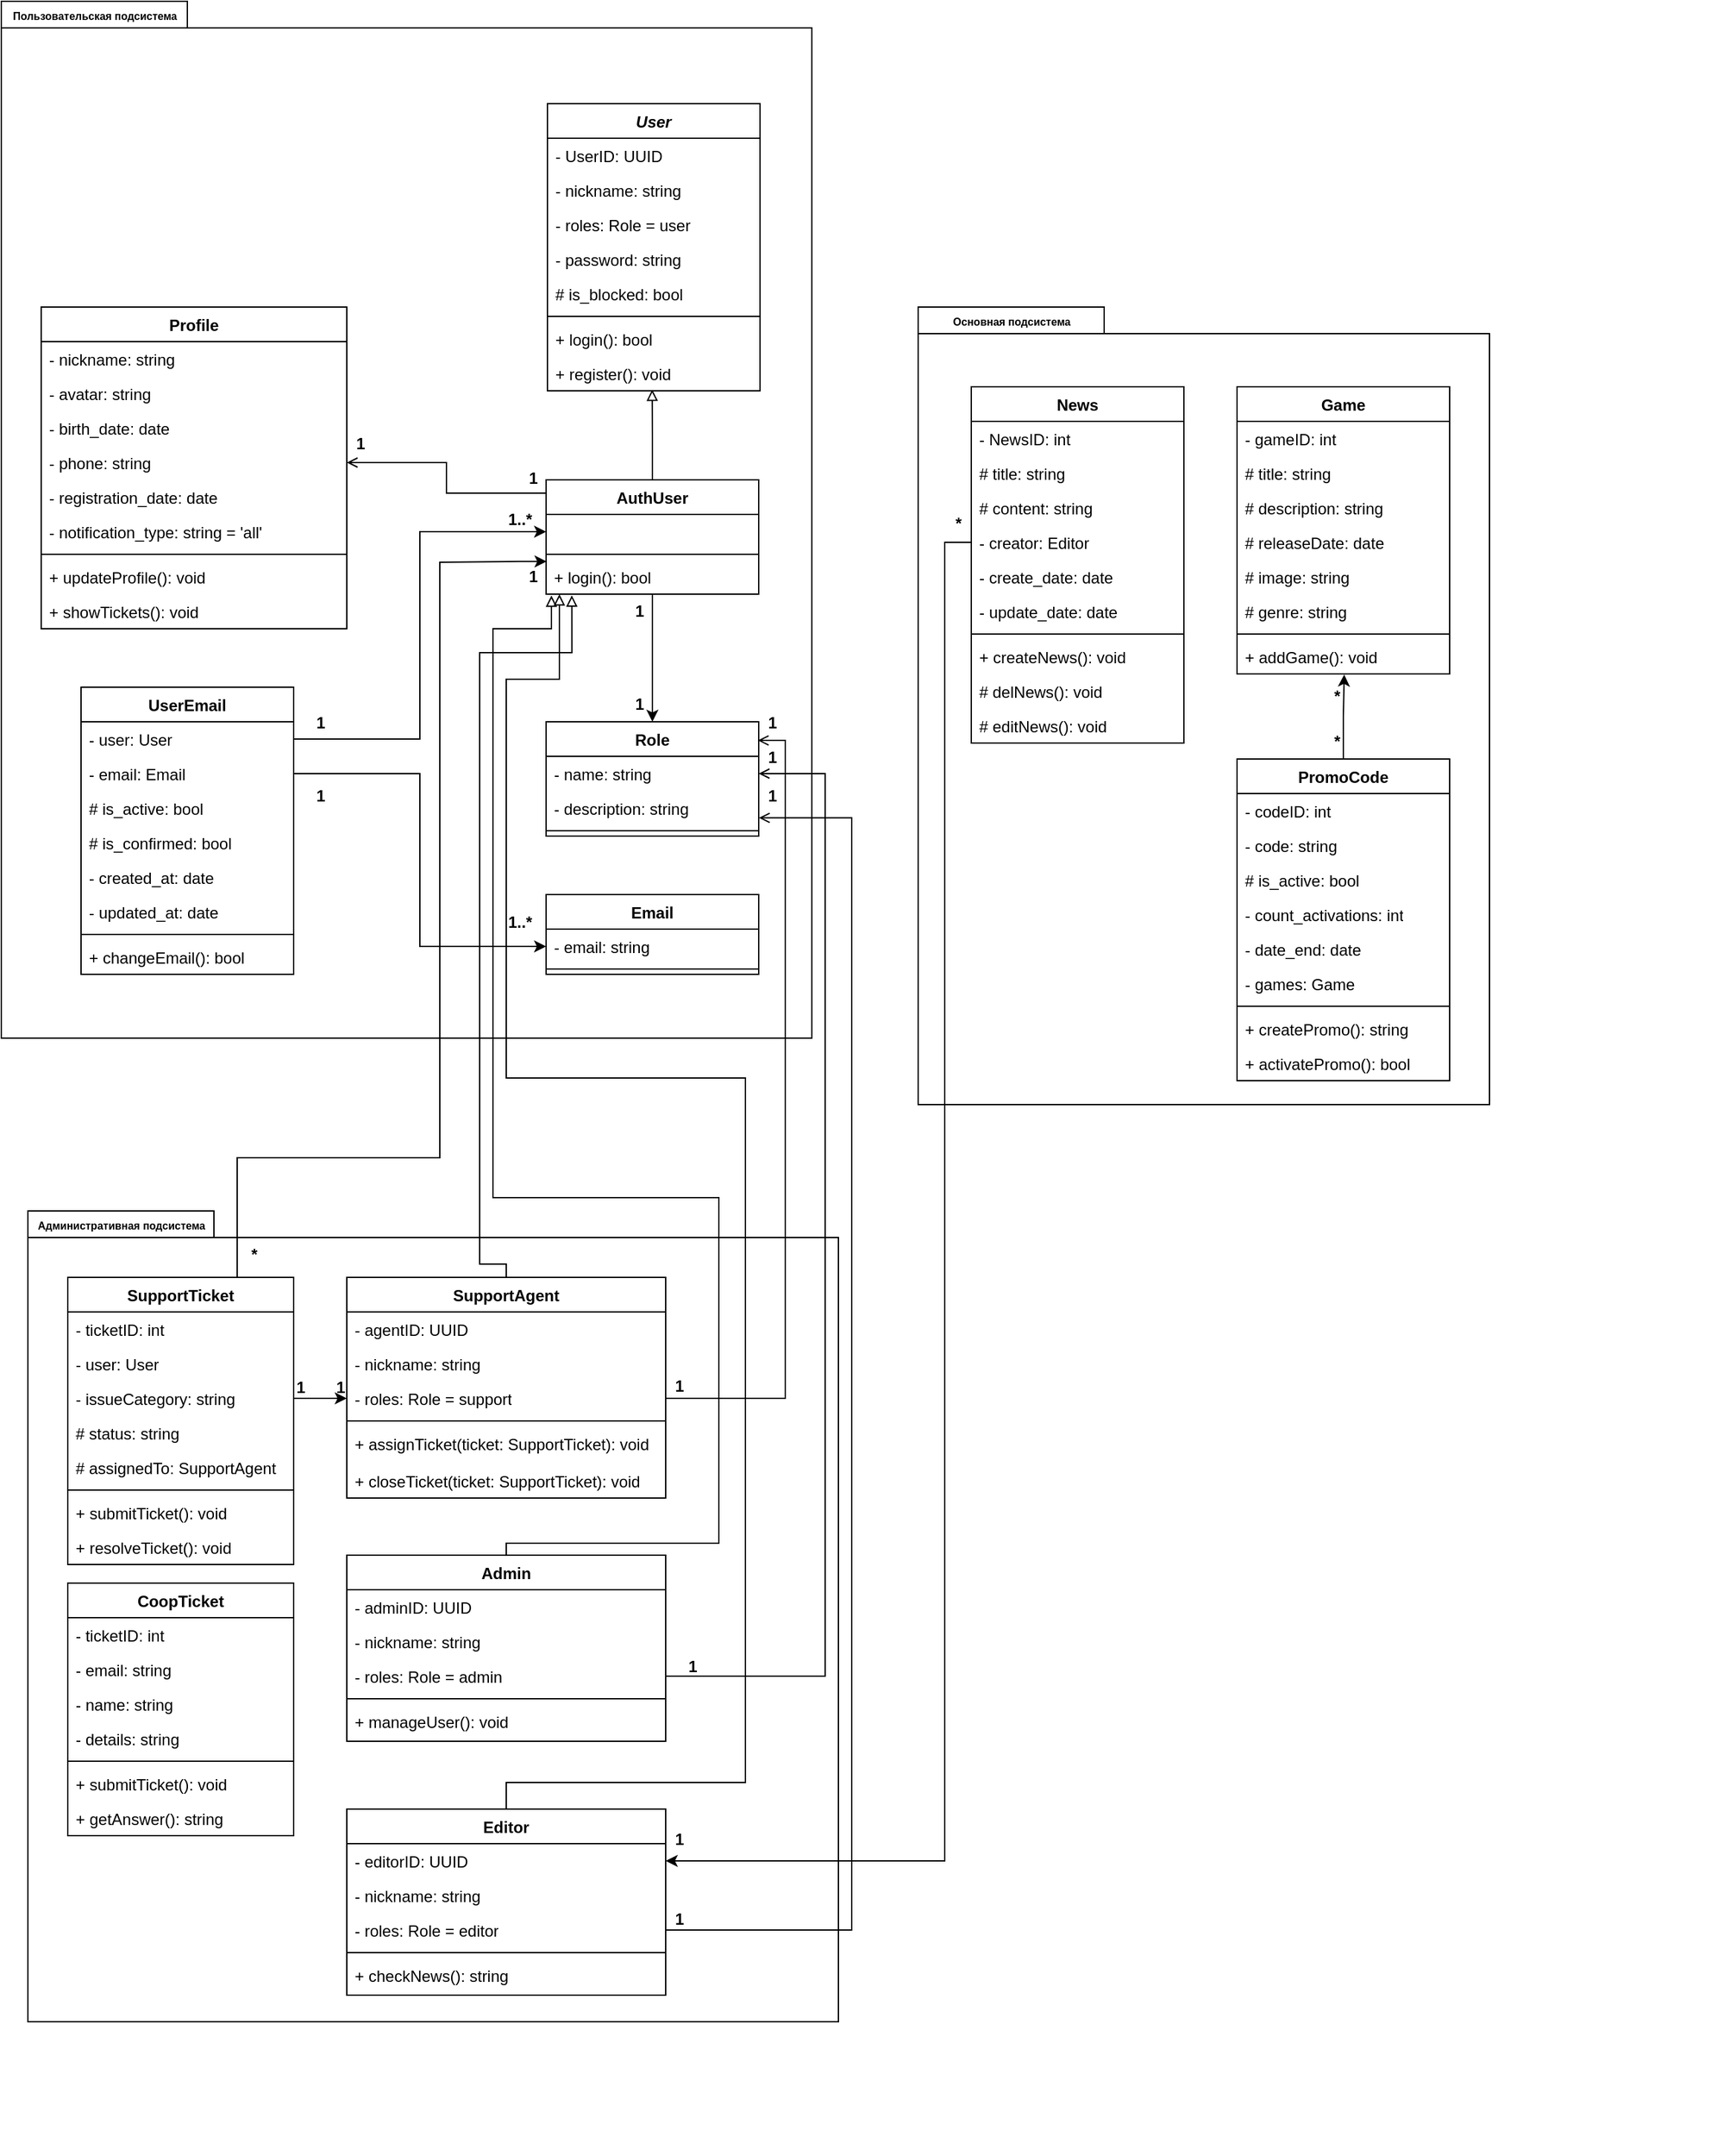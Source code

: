 <mxfile version="25.0.2">
  <diagram name="Class Diagram" id="0">
    <mxGraphModel dx="1838" dy="1069" grid="1" gridSize="10" guides="1" tooltips="1" connect="1" arrows="1" fold="1" page="1" pageScale="1" pageWidth="827" pageHeight="1169" math="0" shadow="0">
      <root>
        <mxCell id="0" />
        <mxCell id="1" parent="0" />
        <mxCell id="Oe-N-usACuf5D2IzzdkB-7" value="" style="group" parent="1" vertex="1" connectable="0">
          <mxGeometry x="80" y="180" width="650" height="616" as="geometry" />
        </mxCell>
        <mxCell id="Oe-N-usACuf5D2IzzdkB-5" value="" style="shape=folder;fontStyle=1;spacingTop=10;tabWidth=140;tabHeight=20;tabPosition=left;html=1;whiteSpace=wrap;" parent="Oe-N-usACuf5D2IzzdkB-7" vertex="1">
          <mxGeometry y="-180" width="610" height="780" as="geometry" />
        </mxCell>
        <mxCell id="Oe-N-usACuf5D2IzzdkB-41" style="edgeStyle=orthogonalEdgeStyle;rounded=0;orthogonalLoop=1;jettySize=auto;html=1;entryX=0.5;entryY=0;entryDx=0;entryDy=0;" parent="Oe-N-usACuf5D2IzzdkB-7" source="Oe-N-usACuf5D2IzzdkB-1" target="Oe-N-usACuf5D2IzzdkB-27" edge="1">
          <mxGeometry relative="1" as="geometry" />
        </mxCell>
        <mxCell id="Oe-N-usACuf5D2IzzdkB-44" style="edgeStyle=orthogonalEdgeStyle;rounded=0;orthogonalLoop=1;jettySize=auto;html=1;entryX=1;entryY=0.5;entryDx=0;entryDy=0;endArrow=open;endFill=0;startArrow=none;startFill=0;" parent="Oe-N-usACuf5D2IzzdkB-7" source="Oe-N-usACuf5D2IzzdkB-1" target="Oe-N-usACuf5D2IzzdkB-20" edge="1">
          <mxGeometry relative="1" as="geometry">
            <Array as="points">
              <mxPoint x="335" y="190" />
              <mxPoint x="335" y="167" />
            </Array>
          </mxGeometry>
        </mxCell>
        <mxCell id="Oe-N-usACuf5D2IzzdkB-1" value="AuthUser" style="swimlane;fontStyle=1;align=center;verticalAlign=top;childLayout=stackLayout;horizontal=1;startSize=26;horizontalStack=0;resizeParent=1;resizeParentMax=0;resizeLast=0;collapsible=1;marginBottom=0;whiteSpace=wrap;html=1;" parent="Oe-N-usACuf5D2IzzdkB-7" vertex="1">
          <mxGeometry x="410" y="180" width="160" height="86" as="geometry" />
        </mxCell>
        <mxCell id="Oe-N-usACuf5D2IzzdkB-24" value="&amp;nbsp;" style="text;strokeColor=none;fillColor=none;align=left;verticalAlign=top;spacingLeft=4;spacingRight=4;overflow=hidden;rotatable=0;points=[[0,0.5],[1,0.5]];portConstraint=eastwest;whiteSpace=wrap;html=1;" parent="Oe-N-usACuf5D2IzzdkB-1" vertex="1">
          <mxGeometry y="26" width="160" height="26" as="geometry" />
        </mxCell>
        <mxCell id="Oe-N-usACuf5D2IzzdkB-3" value="" style="line;strokeWidth=1;fillColor=none;align=left;verticalAlign=middle;spacingTop=-1;spacingLeft=3;spacingRight=3;rotatable=0;labelPosition=right;points=[];portConstraint=eastwest;strokeColor=inherit;" parent="Oe-N-usACuf5D2IzzdkB-1" vertex="1">
          <mxGeometry y="52" width="160" height="8" as="geometry" />
        </mxCell>
        <mxCell id="Oe-N-usACuf5D2IzzdkB-4" value="+ login(): bool" style="text;strokeColor=none;fillColor=none;align=left;verticalAlign=top;spacingLeft=4;spacingRight=4;overflow=hidden;rotatable=0;points=[[0,0.5],[1,0.5]];portConstraint=eastwest;whiteSpace=wrap;html=1;" parent="Oe-N-usACuf5D2IzzdkB-1" vertex="1">
          <mxGeometry y="60" width="160" height="26" as="geometry" />
        </mxCell>
        <mxCell id="Oe-N-usACuf5D2IzzdkB-17" value="Profile" style="swimlane;fontStyle=1;align=center;verticalAlign=top;childLayout=stackLayout;horizontal=1;startSize=26;horizontalStack=0;resizeParent=1;resizeParentMax=0;resizeLast=0;collapsible=1;marginBottom=0;whiteSpace=wrap;html=1;" parent="Oe-N-usACuf5D2IzzdkB-7" vertex="1">
          <mxGeometry x="30" y="50" width="230" height="242" as="geometry" />
        </mxCell>
        <mxCell id="Oe-N-usACuf5D2IzzdkB-38" value="- nickname: string" style="text;strokeColor=none;fillColor=none;align=left;verticalAlign=top;spacingLeft=4;spacingRight=4;overflow=hidden;rotatable=0;points=[[0,0.5],[1,0.5]];portConstraint=eastwest;whiteSpace=wrap;html=1;" parent="Oe-N-usACuf5D2IzzdkB-17" vertex="1">
          <mxGeometry y="26" width="230" height="26" as="geometry" />
        </mxCell>
        <mxCell id="Oe-N-usACuf5D2IzzdkB-18" value="- avatar: string" style="text;strokeColor=none;fillColor=none;align=left;verticalAlign=top;spacingLeft=4;spacingRight=4;overflow=hidden;rotatable=0;points=[[0,0.5],[1,0.5]];portConstraint=eastwest;whiteSpace=wrap;html=1;" parent="Oe-N-usACuf5D2IzzdkB-17" vertex="1">
          <mxGeometry y="52" width="230" height="26" as="geometry" />
        </mxCell>
        <mxCell id="Oe-N-usACuf5D2IzzdkB-19" value="- birth_date: date" style="text;strokeColor=none;fillColor=none;align=left;verticalAlign=top;spacingLeft=4;spacingRight=4;overflow=hidden;rotatable=0;points=[[0,0.5],[1,0.5]];portConstraint=eastwest;whiteSpace=wrap;html=1;" parent="Oe-N-usACuf5D2IzzdkB-17" vertex="1">
          <mxGeometry y="78" width="230" height="26" as="geometry" />
        </mxCell>
        <mxCell id="Oe-N-usACuf5D2IzzdkB-20" value="- phone: string" style="text;strokeColor=none;fillColor=none;align=left;verticalAlign=top;spacingLeft=4;spacingRight=4;overflow=hidden;rotatable=0;points=[[0,0.5],[1,0.5]];portConstraint=eastwest;whiteSpace=wrap;html=1;" parent="Oe-N-usACuf5D2IzzdkB-17" vertex="1">
          <mxGeometry y="104" width="230" height="26" as="geometry" />
        </mxCell>
        <mxCell id="Oe-N-usACuf5D2IzzdkB-25" value="- registration_date: date" style="text;strokeColor=none;fillColor=none;align=left;verticalAlign=top;spacingLeft=4;spacingRight=4;overflow=hidden;rotatable=0;points=[[0,0.5],[1,0.5]];portConstraint=eastwest;whiteSpace=wrap;html=1;" parent="Oe-N-usACuf5D2IzzdkB-17" vertex="1">
          <mxGeometry y="130" width="230" height="26" as="geometry" />
        </mxCell>
        <mxCell id="Oe-N-usACuf5D2IzzdkB-26" value="- notification_type: string = &#39;all&#39;" style="text;strokeColor=none;fillColor=none;align=left;verticalAlign=top;spacingLeft=4;spacingRight=4;overflow=hidden;rotatable=0;points=[[0,0.5],[1,0.5]];portConstraint=eastwest;whiteSpace=wrap;html=1;" parent="Oe-N-usACuf5D2IzzdkB-17" vertex="1">
          <mxGeometry y="156" width="230" height="26" as="geometry" />
        </mxCell>
        <mxCell id="Oe-N-usACuf5D2IzzdkB-21" value="" style="line;strokeWidth=1;fillColor=none;align=left;verticalAlign=middle;spacingTop=-1;spacingLeft=3;spacingRight=3;rotatable=0;labelPosition=right;points=[];portConstraint=eastwest;strokeColor=inherit;" parent="Oe-N-usACuf5D2IzzdkB-17" vertex="1">
          <mxGeometry y="182" width="230" height="8" as="geometry" />
        </mxCell>
        <mxCell id="Oe-N-usACuf5D2IzzdkB-22" value="+ updateProfile(): void" style="text;strokeColor=none;fillColor=none;align=left;verticalAlign=top;spacingLeft=4;spacingRight=4;overflow=hidden;rotatable=0;points=[[0,0.5],[1,0.5]];portConstraint=eastwest;whiteSpace=wrap;html=1;" parent="Oe-N-usACuf5D2IzzdkB-17" vertex="1">
          <mxGeometry y="190" width="230" height="26" as="geometry" />
        </mxCell>
        <mxCell id="Oe-N-usACuf5D2IzzdkB-40" value="+ showTickets(): void" style="text;strokeColor=none;fillColor=none;align=left;verticalAlign=top;spacingLeft=4;spacingRight=4;overflow=hidden;rotatable=0;points=[[0,0.5],[1,0.5]];portConstraint=eastwest;whiteSpace=wrap;html=1;" parent="Oe-N-usACuf5D2IzzdkB-17" vertex="1">
          <mxGeometry y="216" width="230" height="26" as="geometry" />
        </mxCell>
        <mxCell id="Oe-N-usACuf5D2IzzdkB-27" value="Role" style="swimlane;fontStyle=1;align=center;verticalAlign=top;childLayout=stackLayout;horizontal=1;startSize=26;horizontalStack=0;resizeParent=1;resizeParentMax=0;resizeLast=0;collapsible=1;marginBottom=0;whiteSpace=wrap;html=1;" parent="Oe-N-usACuf5D2IzzdkB-7" vertex="1">
          <mxGeometry x="410" y="362" width="160" height="86" as="geometry" />
        </mxCell>
        <mxCell id="Oe-N-usACuf5D2IzzdkB-28" value="- name: string" style="text;strokeColor=none;fillColor=none;align=left;verticalAlign=top;spacingLeft=4;spacingRight=4;overflow=hidden;rotatable=0;points=[[0,0.5],[1,0.5]];portConstraint=eastwest;whiteSpace=wrap;html=1;" parent="Oe-N-usACuf5D2IzzdkB-27" vertex="1">
          <mxGeometry y="26" width="160" height="26" as="geometry" />
        </mxCell>
        <mxCell id="Oe-N-usACuf5D2IzzdkB-29" value="- description: string" style="text;strokeColor=none;fillColor=none;align=left;verticalAlign=top;spacingLeft=4;spacingRight=4;overflow=hidden;rotatable=0;points=[[0,0.5],[1,0.5]];portConstraint=eastwest;whiteSpace=wrap;html=1;" parent="Oe-N-usACuf5D2IzzdkB-27" vertex="1">
          <mxGeometry y="52" width="160" height="26" as="geometry" />
        </mxCell>
        <mxCell id="Oe-N-usACuf5D2IzzdkB-32" value="" style="line;strokeWidth=1;fillColor=none;align=left;verticalAlign=middle;spacingTop=-1;spacingLeft=3;spacingRight=3;rotatable=0;labelPosition=right;points=[];portConstraint=eastwest;strokeColor=inherit;" parent="Oe-N-usACuf5D2IzzdkB-27" vertex="1">
          <mxGeometry y="78" width="160" height="8" as="geometry" />
        </mxCell>
        <mxCell id="Oe-N-usACuf5D2IzzdkB-42" value="1" style="text;align=center;fontStyle=1;verticalAlign=middle;spacingLeft=3;spacingRight=3;strokeColor=none;rotatable=0;points=[[0,0.5],[1,0.5]];portConstraint=eastwest;html=1;" parent="Oe-N-usACuf5D2IzzdkB-7" vertex="1">
          <mxGeometry x="440" y="266" width="80" height="26" as="geometry" />
        </mxCell>
        <mxCell id="Oe-N-usACuf5D2IzzdkB-43" value="1" style="text;align=center;fontStyle=1;verticalAlign=middle;spacingLeft=3;spacingRight=3;strokeColor=none;rotatable=0;points=[[0,0.5],[1,0.5]];portConstraint=eastwest;html=1;" parent="Oe-N-usACuf5D2IzzdkB-7" vertex="1">
          <mxGeometry x="440" y="336" width="80" height="26" as="geometry" />
        </mxCell>
        <mxCell id="Oe-N-usACuf5D2IzzdkB-45" value="1" style="text;align=center;fontStyle=1;verticalAlign=middle;spacingLeft=3;spacingRight=3;strokeColor=none;rotatable=0;points=[[0,0.5],[1,0.5]];portConstraint=eastwest;html=1;" parent="Oe-N-usACuf5D2IzzdkB-7" vertex="1">
          <mxGeometry x="230" y="140" width="80" height="26" as="geometry" />
        </mxCell>
        <mxCell id="Oe-N-usACuf5D2IzzdkB-46" value="1" style="text;align=center;fontStyle=1;verticalAlign=middle;spacingLeft=3;spacingRight=3;strokeColor=none;rotatable=0;points=[[0,0.5],[1,0.5]];portConstraint=eastwest;html=1;" parent="Oe-N-usACuf5D2IzzdkB-7" vertex="1">
          <mxGeometry x="360" y="166" width="80" height="26" as="geometry" />
        </mxCell>
        <mxCell id="Oe-N-usACuf5D2IzzdkB-69" value="Email" style="swimlane;fontStyle=1;align=center;verticalAlign=top;childLayout=stackLayout;horizontal=1;startSize=26;horizontalStack=0;resizeParent=1;resizeParentMax=0;resizeLast=0;collapsible=1;marginBottom=0;whiteSpace=wrap;html=1;" parent="Oe-N-usACuf5D2IzzdkB-7" vertex="1">
          <mxGeometry x="410" y="492" width="160" height="60" as="geometry" />
        </mxCell>
        <mxCell id="Oe-N-usACuf5D2IzzdkB-70" value="- email: string" style="text;strokeColor=none;fillColor=none;align=left;verticalAlign=top;spacingLeft=4;spacingRight=4;overflow=hidden;rotatable=0;points=[[0,0.5],[1,0.5]];portConstraint=eastwest;whiteSpace=wrap;html=1;" parent="Oe-N-usACuf5D2IzzdkB-69" vertex="1">
          <mxGeometry y="26" width="160" height="26" as="geometry" />
        </mxCell>
        <mxCell id="Oe-N-usACuf5D2IzzdkB-75" value="" style="line;strokeWidth=1;fillColor=none;align=left;verticalAlign=middle;spacingTop=-1;spacingLeft=3;spacingRight=3;rotatable=0;labelPosition=right;points=[];portConstraint=eastwest;strokeColor=inherit;" parent="Oe-N-usACuf5D2IzzdkB-69" vertex="1">
          <mxGeometry y="52" width="160" height="8" as="geometry" />
        </mxCell>
        <mxCell id="Oe-N-usACuf5D2IzzdkB-79" value="UserEmail" style="swimlane;fontStyle=1;align=center;verticalAlign=top;childLayout=stackLayout;horizontal=1;startSize=26;horizontalStack=0;resizeParent=1;resizeParentMax=0;resizeLast=0;collapsible=1;marginBottom=0;whiteSpace=wrap;html=1;" parent="Oe-N-usACuf5D2IzzdkB-7" vertex="1">
          <mxGeometry x="60" y="336" width="160" height="216" as="geometry" />
        </mxCell>
        <mxCell id="Oe-N-usACuf5D2IzzdkB-80" value="- user: User" style="text;strokeColor=none;fillColor=none;align=left;verticalAlign=top;spacingLeft=4;spacingRight=4;overflow=hidden;rotatable=0;points=[[0,0.5],[1,0.5]];portConstraint=eastwest;whiteSpace=wrap;html=1;" parent="Oe-N-usACuf5D2IzzdkB-79" vertex="1">
          <mxGeometry y="26" width="160" height="26" as="geometry" />
        </mxCell>
        <mxCell id="Oe-N-usACuf5D2IzzdkB-81" value="- email: Email" style="text;strokeColor=none;fillColor=none;align=left;verticalAlign=top;spacingLeft=4;spacingRight=4;overflow=hidden;rotatable=0;points=[[0,0.5],[1,0.5]];portConstraint=eastwest;whiteSpace=wrap;html=1;" parent="Oe-N-usACuf5D2IzzdkB-79" vertex="1">
          <mxGeometry y="52" width="160" height="26" as="geometry" />
        </mxCell>
        <mxCell id="Oe-N-usACuf5D2IzzdkB-82" value="# is_active: bool" style="text;strokeColor=none;fillColor=none;align=left;verticalAlign=top;spacingLeft=4;spacingRight=4;overflow=hidden;rotatable=0;points=[[0,0.5],[1,0.5]];portConstraint=eastwest;whiteSpace=wrap;html=1;" parent="Oe-N-usACuf5D2IzzdkB-79" vertex="1">
          <mxGeometry y="78" width="160" height="26" as="geometry" />
        </mxCell>
        <mxCell id="Oe-N-usACuf5D2IzzdkB-83" value="# is_confirmed: bool" style="text;strokeColor=none;fillColor=none;align=left;verticalAlign=top;spacingLeft=4;spacingRight=4;overflow=hidden;rotatable=0;points=[[0,0.5],[1,0.5]];portConstraint=eastwest;whiteSpace=wrap;html=1;" parent="Oe-N-usACuf5D2IzzdkB-79" vertex="1">
          <mxGeometry y="104" width="160" height="26" as="geometry" />
        </mxCell>
        <mxCell id="Oe-N-usACuf5D2IzzdkB-84" value="- created_at: date" style="text;strokeColor=none;fillColor=none;align=left;verticalAlign=top;spacingLeft=4;spacingRight=4;overflow=hidden;rotatable=0;points=[[0,0.5],[1,0.5]];portConstraint=eastwest;whiteSpace=wrap;html=1;" parent="Oe-N-usACuf5D2IzzdkB-79" vertex="1">
          <mxGeometry y="130" width="160" height="26" as="geometry" />
        </mxCell>
        <mxCell id="Oe-N-usACuf5D2IzzdkB-89" value="- updated_at: date" style="text;strokeColor=none;fillColor=none;align=left;verticalAlign=top;spacingLeft=4;spacingRight=4;overflow=hidden;rotatable=0;points=[[0,0.5],[1,0.5]];portConstraint=eastwest;whiteSpace=wrap;html=1;" parent="Oe-N-usACuf5D2IzzdkB-79" vertex="1">
          <mxGeometry y="156" width="160" height="26" as="geometry" />
        </mxCell>
        <mxCell id="Oe-N-usACuf5D2IzzdkB-85" value="" style="line;strokeWidth=1;fillColor=none;align=left;verticalAlign=middle;spacingTop=-1;spacingLeft=3;spacingRight=3;rotatable=0;labelPosition=right;points=[];portConstraint=eastwest;strokeColor=inherit;" parent="Oe-N-usACuf5D2IzzdkB-79" vertex="1">
          <mxGeometry y="182" width="160" height="8" as="geometry" />
        </mxCell>
        <mxCell id="Oe-N-usACuf5D2IzzdkB-86" value="+ changeEmail(): bool" style="text;strokeColor=none;fillColor=none;align=left;verticalAlign=top;spacingLeft=4;spacingRight=4;overflow=hidden;rotatable=0;points=[[0,0.5],[1,0.5]];portConstraint=eastwest;whiteSpace=wrap;html=1;" parent="Oe-N-usACuf5D2IzzdkB-79" vertex="1">
          <mxGeometry y="190" width="160" height="26" as="geometry" />
        </mxCell>
        <mxCell id="Oe-N-usACuf5D2IzzdkB-94" style="edgeStyle=orthogonalEdgeStyle;rounded=0;orthogonalLoop=1;jettySize=auto;html=1;exitX=1;exitY=0.5;exitDx=0;exitDy=0;entryX=0;entryY=0.5;entryDx=0;entryDy=0;" parent="Oe-N-usACuf5D2IzzdkB-7" source="Oe-N-usACuf5D2IzzdkB-80" target="Oe-N-usACuf5D2IzzdkB-24" edge="1">
          <mxGeometry relative="1" as="geometry" />
        </mxCell>
        <mxCell id="Oe-N-usACuf5D2IzzdkB-95" style="edgeStyle=orthogonalEdgeStyle;rounded=0;orthogonalLoop=1;jettySize=auto;html=1;exitX=1;exitY=0.5;exitDx=0;exitDy=0;entryX=0;entryY=0.5;entryDx=0;entryDy=0;" parent="Oe-N-usACuf5D2IzzdkB-7" source="Oe-N-usACuf5D2IzzdkB-81" target="Oe-N-usACuf5D2IzzdkB-70" edge="1">
          <mxGeometry relative="1" as="geometry" />
        </mxCell>
        <mxCell id="Oe-N-usACuf5D2IzzdkB-96" value="1" style="text;align=center;fontStyle=1;verticalAlign=middle;spacingLeft=3;spacingRight=3;strokeColor=none;rotatable=0;points=[[0,0.5],[1,0.5]];portConstraint=eastwest;html=1;" parent="Oe-N-usACuf5D2IzzdkB-7" vertex="1">
          <mxGeometry x="200" y="350" width="80" height="26" as="geometry" />
        </mxCell>
        <mxCell id="Oe-N-usACuf5D2IzzdkB-97" value="1..*" style="text;align=center;fontStyle=1;verticalAlign=middle;spacingLeft=3;spacingRight=3;strokeColor=none;rotatable=0;points=[[0,0.5],[1,0.5]];portConstraint=eastwest;html=1;" parent="Oe-N-usACuf5D2IzzdkB-7" vertex="1">
          <mxGeometry x="350" y="197" width="80" height="26" as="geometry" />
        </mxCell>
        <mxCell id="Oe-N-usACuf5D2IzzdkB-98" value="1" style="text;align=center;fontStyle=1;verticalAlign=middle;spacingLeft=3;spacingRight=3;strokeColor=none;rotatable=0;points=[[0,0.5],[1,0.5]];portConstraint=eastwest;html=1;" parent="Oe-N-usACuf5D2IzzdkB-7" vertex="1">
          <mxGeometry x="200" y="405" width="80" height="26" as="geometry" />
        </mxCell>
        <mxCell id="Oe-N-usACuf5D2IzzdkB-99" value="1..*" style="text;align=center;fontStyle=1;verticalAlign=middle;spacingLeft=3;spacingRight=3;strokeColor=none;rotatable=0;points=[[0,0.5],[1,0.5]];portConstraint=eastwest;html=1;" parent="Oe-N-usACuf5D2IzzdkB-7" vertex="1">
          <mxGeometry x="350" y="500" width="80" height="26" as="geometry" />
        </mxCell>
        <mxCell id="Oe-N-usACuf5D2IzzdkB-104" value="1" style="text;align=center;fontStyle=1;verticalAlign=middle;spacingLeft=3;spacingRight=3;strokeColor=none;rotatable=0;points=[[0,0.5],[1,0.5]];portConstraint=eastwest;html=1;" parent="Oe-N-usACuf5D2IzzdkB-7" vertex="1">
          <mxGeometry x="540" y="350" width="80" height="26" as="geometry" />
        </mxCell>
        <mxCell id="Oe-N-usACuf5D2IzzdkB-110" value="1" style="text;align=center;fontStyle=1;verticalAlign=middle;spacingLeft=3;spacingRight=3;strokeColor=none;rotatable=0;points=[[0,0.5],[1,0.5]];portConstraint=eastwest;html=1;" parent="Oe-N-usACuf5D2IzzdkB-7" vertex="1">
          <mxGeometry x="360" y="240" width="80" height="26" as="geometry" />
        </mxCell>
        <mxCell id="Oe-N-usACuf5D2IzzdkB-124" value="1" style="text;align=center;fontStyle=1;verticalAlign=middle;spacingLeft=3;spacingRight=3;strokeColor=none;rotatable=0;points=[[0,0.5],[1,0.5]];portConstraint=eastwest;html=1;" parent="Oe-N-usACuf5D2IzzdkB-7" vertex="1">
          <mxGeometry x="540" y="405" width="80" height="26" as="geometry" />
        </mxCell>
        <mxCell id="Oe-N-usACuf5D2IzzdkB-159" value="1" style="text;align=center;fontStyle=1;verticalAlign=middle;spacingLeft=3;spacingRight=3;strokeColor=none;rotatable=0;points=[[0,0.5],[1,0.5]];portConstraint=eastwest;html=1;" parent="Oe-N-usACuf5D2IzzdkB-7" vertex="1">
          <mxGeometry x="540" y="376" width="80" height="26" as="geometry" />
        </mxCell>
        <mxCell id="Oe-N-usACuf5D2IzzdkB-49" value="" style="group" parent="1" vertex="1" connectable="0">
          <mxGeometry x="100" y="910" width="610" height="710" as="geometry" />
        </mxCell>
        <mxCell id="Oe-N-usACuf5D2IzzdkB-47" value="" style="shape=folder;fontStyle=1;spacingTop=10;tabWidth=140;tabHeight=20;tabPosition=left;html=1;whiteSpace=wrap;" parent="Oe-N-usACuf5D2IzzdkB-49" vertex="1">
          <mxGeometry width="610" height="610" as="geometry" />
        </mxCell>
        <mxCell id="Oe-N-usACuf5D2IzzdkB-48" value="&lt;font style=&quot;font-size: 8px;&quot;&gt;Административная подсистема&lt;/font&gt;" style="text;align=center;fontStyle=1;verticalAlign=middle;spacingLeft=3;spacingRight=3;strokeColor=none;rotatable=0;points=[[0,0.5],[1,0.5]];portConstraint=eastwest;html=1;" parent="Oe-N-usACuf5D2IzzdkB-49" vertex="1">
          <mxGeometry width="140" height="20" as="geometry" />
        </mxCell>
        <mxCell id="Oe-N-usACuf5D2IzzdkB-50" value="SupportTicket" style="swimlane;fontStyle=1;align=center;verticalAlign=top;childLayout=stackLayout;horizontal=1;startSize=26;horizontalStack=0;resizeParent=1;resizeParentMax=0;resizeLast=0;collapsible=1;marginBottom=0;whiteSpace=wrap;html=1;" parent="Oe-N-usACuf5D2IzzdkB-49" vertex="1">
          <mxGeometry x="30" y="50" width="170" height="216" as="geometry" />
        </mxCell>
        <mxCell id="Oe-N-usACuf5D2IzzdkB-51" value="- ticketID: int" style="text;strokeColor=none;fillColor=none;align=left;verticalAlign=top;spacingLeft=4;spacingRight=4;overflow=hidden;rotatable=0;points=[[0,0.5],[1,0.5]];portConstraint=eastwest;whiteSpace=wrap;html=1;" parent="Oe-N-usACuf5D2IzzdkB-50" vertex="1">
          <mxGeometry y="26" width="170" height="26" as="geometry" />
        </mxCell>
        <mxCell id="Oe-N-usACuf5D2IzzdkB-52" value="- user: User" style="text;strokeColor=none;fillColor=none;align=left;verticalAlign=top;spacingLeft=4;spacingRight=4;overflow=hidden;rotatable=0;points=[[0,0.5],[1,0.5]];portConstraint=eastwest;whiteSpace=wrap;html=1;" parent="Oe-N-usACuf5D2IzzdkB-50" vertex="1">
          <mxGeometry y="52" width="170" height="26" as="geometry" />
        </mxCell>
        <mxCell id="Oe-N-usACuf5D2IzzdkB-53" value="- issueCategory: string" style="text;strokeColor=none;fillColor=none;align=left;verticalAlign=top;spacingLeft=4;spacingRight=4;overflow=hidden;rotatable=0;points=[[0,0.5],[1,0.5]];portConstraint=eastwest;whiteSpace=wrap;html=1;" parent="Oe-N-usACuf5D2IzzdkB-50" vertex="1">
          <mxGeometry y="78" width="170" height="26" as="geometry" />
        </mxCell>
        <mxCell id="Oe-N-usACuf5D2IzzdkB-54" value="# status: string" style="text;strokeColor=none;fillColor=none;align=left;verticalAlign=top;spacingLeft=4;spacingRight=4;overflow=hidden;rotatable=0;points=[[0,0.5],[1,0.5]];portConstraint=eastwest;whiteSpace=wrap;html=1;" parent="Oe-N-usACuf5D2IzzdkB-50" vertex="1">
          <mxGeometry y="104" width="170" height="26" as="geometry" />
        </mxCell>
        <mxCell id="Oe-N-usACuf5D2IzzdkB-55" value="# assignedTo: SupportAgent" style="text;strokeColor=none;fillColor=none;align=left;verticalAlign=top;spacingLeft=4;spacingRight=4;overflow=hidden;rotatable=0;points=[[0,0.5],[1,0.5]];portConstraint=eastwest;whiteSpace=wrap;html=1;" parent="Oe-N-usACuf5D2IzzdkB-50" vertex="1">
          <mxGeometry y="130" width="170" height="26" as="geometry" />
        </mxCell>
        <mxCell id="Oe-N-usACuf5D2IzzdkB-56" value="" style="line;strokeWidth=1;fillColor=none;align=left;verticalAlign=middle;spacingTop=-1;spacingLeft=3;spacingRight=3;rotatable=0;labelPosition=right;points=[];portConstraint=eastwest;strokeColor=inherit;" parent="Oe-N-usACuf5D2IzzdkB-50" vertex="1">
          <mxGeometry y="156" width="170" height="8" as="geometry" />
        </mxCell>
        <mxCell id="Oe-N-usACuf5D2IzzdkB-57" value="+&amp;nbsp;submitTicket(): void" style="text;strokeColor=none;fillColor=none;align=left;verticalAlign=top;spacingLeft=4;spacingRight=4;overflow=hidden;rotatable=0;points=[[0,0.5],[1,0.5]];portConstraint=eastwest;whiteSpace=wrap;html=1;" parent="Oe-N-usACuf5D2IzzdkB-50" vertex="1">
          <mxGeometry y="164" width="170" height="26" as="geometry" />
        </mxCell>
        <mxCell id="Oe-N-usACuf5D2IzzdkB-58" value="+ resolveTicket(): void" style="text;strokeColor=none;fillColor=none;align=left;verticalAlign=top;spacingLeft=4;spacingRight=4;overflow=hidden;rotatable=0;points=[[0,0.5],[1,0.5]];portConstraint=eastwest;whiteSpace=wrap;html=1;" parent="Oe-N-usACuf5D2IzzdkB-50" vertex="1">
          <mxGeometry y="190" width="170" height="26" as="geometry" />
        </mxCell>
        <mxCell id="Oe-N-usACuf5D2IzzdkB-60" value="SupportAgent" style="swimlane;fontStyle=1;align=center;verticalAlign=top;childLayout=stackLayout;horizontal=1;startSize=26;horizontalStack=0;resizeParent=1;resizeParentMax=0;resizeLast=0;collapsible=1;marginBottom=0;whiteSpace=wrap;html=1;" parent="Oe-N-usACuf5D2IzzdkB-49" vertex="1">
          <mxGeometry x="240" y="50" width="240" height="166" as="geometry" />
        </mxCell>
        <mxCell id="Oe-N-usACuf5D2IzzdkB-61" value="- agentID: UUID" style="text;strokeColor=none;fillColor=none;align=left;verticalAlign=top;spacingLeft=4;spacingRight=4;overflow=hidden;rotatable=0;points=[[0,0.5],[1,0.5]];portConstraint=eastwest;whiteSpace=wrap;html=1;" parent="Oe-N-usACuf5D2IzzdkB-60" vertex="1">
          <mxGeometry y="26" width="240" height="26" as="geometry" />
        </mxCell>
        <mxCell id="Oe-N-usACuf5D2IzzdkB-62" value="- nickname: string" style="text;strokeColor=none;fillColor=none;align=left;verticalAlign=top;spacingLeft=4;spacingRight=4;overflow=hidden;rotatable=0;points=[[0,0.5],[1,0.5]];portConstraint=eastwest;whiteSpace=wrap;html=1;" parent="Oe-N-usACuf5D2IzzdkB-60" vertex="1">
          <mxGeometry y="52" width="240" height="26" as="geometry" />
        </mxCell>
        <mxCell id="Oe-N-usACuf5D2IzzdkB-63" value="- roles: Role = support" style="text;strokeColor=none;fillColor=none;align=left;verticalAlign=top;spacingLeft=4;spacingRight=4;overflow=hidden;rotatable=0;points=[[0,0.5],[1,0.5]];portConstraint=eastwest;whiteSpace=wrap;html=1;" parent="Oe-N-usACuf5D2IzzdkB-60" vertex="1">
          <mxGeometry y="78" width="240" height="26" as="geometry" />
        </mxCell>
        <mxCell id="Oe-N-usACuf5D2IzzdkB-66" value="" style="line;strokeWidth=1;fillColor=none;align=left;verticalAlign=middle;spacingTop=-1;spacingLeft=3;spacingRight=3;rotatable=0;labelPosition=right;points=[];portConstraint=eastwest;strokeColor=inherit;" parent="Oe-N-usACuf5D2IzzdkB-60" vertex="1">
          <mxGeometry y="104" width="240" height="8" as="geometry" />
        </mxCell>
        <mxCell id="Oe-N-usACuf5D2IzzdkB-67" value="+ assignTicket(ticket: SupportTicket): void" style="text;strokeColor=none;fillColor=none;align=left;verticalAlign=top;spacingLeft=4;spacingRight=4;overflow=hidden;rotatable=0;points=[[0,0.5],[1,0.5]];portConstraint=eastwest;whiteSpace=wrap;html=1;" parent="Oe-N-usACuf5D2IzzdkB-60" vertex="1">
          <mxGeometry y="112" width="240" height="28" as="geometry" />
        </mxCell>
        <mxCell id="Oe-N-usACuf5D2IzzdkB-68" value="+ closeTicket(ticket: SupportTicket): void" style="text;strokeColor=none;fillColor=none;align=left;verticalAlign=top;spacingLeft=4;spacingRight=4;overflow=hidden;rotatable=0;points=[[0,0.5],[1,0.5]];portConstraint=eastwest;whiteSpace=wrap;html=1;" parent="Oe-N-usACuf5D2IzzdkB-60" vertex="1">
          <mxGeometry y="140" width="240" height="26" as="geometry" />
        </mxCell>
        <mxCell id="Oe-N-usACuf5D2IzzdkB-105" value="1" style="text;align=center;fontStyle=1;verticalAlign=middle;spacingLeft=3;spacingRight=3;strokeColor=none;rotatable=0;points=[[0,0.5],[1,0.5]];portConstraint=eastwest;html=1;" parent="Oe-N-usACuf5D2IzzdkB-49" vertex="1">
          <mxGeometry x="450" y="119" width="80" height="26" as="geometry" />
        </mxCell>
        <mxCell id="Oe-N-usACuf5D2IzzdkB-111" value="*" style="text;align=center;fontStyle=1;verticalAlign=middle;spacingLeft=3;spacingRight=3;strokeColor=none;rotatable=0;points=[[0,0.5],[1,0.5]];portConstraint=eastwest;html=1;" parent="Oe-N-usACuf5D2IzzdkB-49" vertex="1">
          <mxGeometry x="130" y="20" width="80" height="26" as="geometry" />
        </mxCell>
        <mxCell id="Oe-N-usACuf5D2IzzdkB-112" style="edgeStyle=orthogonalEdgeStyle;rounded=0;orthogonalLoop=1;jettySize=auto;html=1;exitX=1;exitY=0.5;exitDx=0;exitDy=0;entryX=0;entryY=0.5;entryDx=0;entryDy=0;" parent="Oe-N-usACuf5D2IzzdkB-49" source="Oe-N-usACuf5D2IzzdkB-53" target="Oe-N-usACuf5D2IzzdkB-63" edge="1">
          <mxGeometry relative="1" as="geometry" />
        </mxCell>
        <mxCell id="Oe-N-usACuf5D2IzzdkB-113" value="1" style="text;align=center;fontStyle=1;verticalAlign=middle;spacingLeft=3;spacingRight=3;strokeColor=none;rotatable=0;points=[[0,0.5],[1,0.5]];portConstraint=eastwest;html=1;" parent="Oe-N-usACuf5D2IzzdkB-49" vertex="1">
          <mxGeometry x="200" y="120" width="10" height="26" as="geometry" />
        </mxCell>
        <mxCell id="Oe-N-usACuf5D2IzzdkB-114" value="1" style="text;align=center;fontStyle=1;verticalAlign=middle;spacingLeft=3;spacingRight=3;strokeColor=none;rotatable=0;points=[[0,0.5],[1,0.5]];portConstraint=eastwest;html=1;" parent="Oe-N-usACuf5D2IzzdkB-49" vertex="1">
          <mxGeometry x="230" y="120" width="10" height="26" as="geometry" />
        </mxCell>
        <mxCell id="Oe-N-usACuf5D2IzzdkB-115" value="Admin" style="swimlane;fontStyle=1;align=center;verticalAlign=top;childLayout=stackLayout;horizontal=1;startSize=26;horizontalStack=0;resizeParent=1;resizeParentMax=0;resizeLast=0;collapsible=1;marginBottom=0;whiteSpace=wrap;html=1;" parent="Oe-N-usACuf5D2IzzdkB-49" vertex="1">
          <mxGeometry x="240" y="259" width="240" height="140" as="geometry" />
        </mxCell>
        <mxCell id="Oe-N-usACuf5D2IzzdkB-116" value="- adminID: UUID" style="text;strokeColor=none;fillColor=none;align=left;verticalAlign=top;spacingLeft=4;spacingRight=4;overflow=hidden;rotatable=0;points=[[0,0.5],[1,0.5]];portConstraint=eastwest;whiteSpace=wrap;html=1;" parent="Oe-N-usACuf5D2IzzdkB-115" vertex="1">
          <mxGeometry y="26" width="240" height="26" as="geometry" />
        </mxCell>
        <mxCell id="Oe-N-usACuf5D2IzzdkB-117" value="- nickname: string" style="text;strokeColor=none;fillColor=none;align=left;verticalAlign=top;spacingLeft=4;spacingRight=4;overflow=hidden;rotatable=0;points=[[0,0.5],[1,0.5]];portConstraint=eastwest;whiteSpace=wrap;html=1;" parent="Oe-N-usACuf5D2IzzdkB-115" vertex="1">
          <mxGeometry y="52" width="240" height="26" as="geometry" />
        </mxCell>
        <mxCell id="Oe-N-usACuf5D2IzzdkB-118" value="- roles: Role = admin" style="text;strokeColor=none;fillColor=none;align=left;verticalAlign=top;spacingLeft=4;spacingRight=4;overflow=hidden;rotatable=0;points=[[0,0.5],[1,0.5]];portConstraint=eastwest;whiteSpace=wrap;html=1;" parent="Oe-N-usACuf5D2IzzdkB-115" vertex="1">
          <mxGeometry y="78" width="240" height="26" as="geometry" />
        </mxCell>
        <mxCell id="Oe-N-usACuf5D2IzzdkB-119" value="" style="line;strokeWidth=1;fillColor=none;align=left;verticalAlign=middle;spacingTop=-1;spacingLeft=3;spacingRight=3;rotatable=0;labelPosition=right;points=[];portConstraint=eastwest;strokeColor=inherit;" parent="Oe-N-usACuf5D2IzzdkB-115" vertex="1">
          <mxGeometry y="104" width="240" height="8" as="geometry" />
        </mxCell>
        <mxCell id="Oe-N-usACuf5D2IzzdkB-120" value="+ manageUser(): void" style="text;strokeColor=none;fillColor=none;align=left;verticalAlign=top;spacingLeft=4;spacingRight=4;overflow=hidden;rotatable=0;points=[[0,0.5],[1,0.5]];portConstraint=eastwest;whiteSpace=wrap;html=1;" parent="Oe-N-usACuf5D2IzzdkB-115" vertex="1">
          <mxGeometry y="112" width="240" height="28" as="geometry" />
        </mxCell>
        <mxCell id="Oe-N-usACuf5D2IzzdkB-125" value="1" style="text;align=center;fontStyle=1;verticalAlign=middle;spacingLeft=3;spacingRight=3;strokeColor=none;rotatable=0;points=[[0,0.5],[1,0.5]];portConstraint=eastwest;html=1;" parent="Oe-N-usACuf5D2IzzdkB-49" vertex="1">
          <mxGeometry x="460" y="330" width="80" height="26" as="geometry" />
        </mxCell>
        <mxCell id="Oe-N-usACuf5D2IzzdkB-128" value="CoopTicket" style="swimlane;fontStyle=1;align=center;verticalAlign=top;childLayout=stackLayout;horizontal=1;startSize=26;horizontalStack=0;resizeParent=1;resizeParentMax=0;resizeLast=0;collapsible=1;marginBottom=0;whiteSpace=wrap;html=1;" parent="Oe-N-usACuf5D2IzzdkB-49" vertex="1">
          <mxGeometry x="30" y="280" width="170" height="190" as="geometry" />
        </mxCell>
        <mxCell id="Oe-N-usACuf5D2IzzdkB-129" value="- ticketID: int" style="text;strokeColor=none;fillColor=none;align=left;verticalAlign=top;spacingLeft=4;spacingRight=4;overflow=hidden;rotatable=0;points=[[0,0.5],[1,0.5]];portConstraint=eastwest;whiteSpace=wrap;html=1;" parent="Oe-N-usACuf5D2IzzdkB-128" vertex="1">
          <mxGeometry y="26" width="170" height="26" as="geometry" />
        </mxCell>
        <mxCell id="Oe-N-usACuf5D2IzzdkB-130" value="- email: string" style="text;strokeColor=none;fillColor=none;align=left;verticalAlign=top;spacingLeft=4;spacingRight=4;overflow=hidden;rotatable=0;points=[[0,0.5],[1,0.5]];portConstraint=eastwest;whiteSpace=wrap;html=1;" parent="Oe-N-usACuf5D2IzzdkB-128" vertex="1">
          <mxGeometry y="52" width="170" height="26" as="geometry" />
        </mxCell>
        <mxCell id="Oe-N-usACuf5D2IzzdkB-131" value="- name: string" style="text;strokeColor=none;fillColor=none;align=left;verticalAlign=top;spacingLeft=4;spacingRight=4;overflow=hidden;rotatable=0;points=[[0,0.5],[1,0.5]];portConstraint=eastwest;whiteSpace=wrap;html=1;" parent="Oe-N-usACuf5D2IzzdkB-128" vertex="1">
          <mxGeometry y="78" width="170" height="26" as="geometry" />
        </mxCell>
        <mxCell id="Oe-N-usACuf5D2IzzdkB-132" value="- details: string" style="text;strokeColor=none;fillColor=none;align=left;verticalAlign=top;spacingLeft=4;spacingRight=4;overflow=hidden;rotatable=0;points=[[0,0.5],[1,0.5]];portConstraint=eastwest;whiteSpace=wrap;html=1;" parent="Oe-N-usACuf5D2IzzdkB-128" vertex="1">
          <mxGeometry y="104" width="170" height="26" as="geometry" />
        </mxCell>
        <mxCell id="Oe-N-usACuf5D2IzzdkB-134" value="" style="line;strokeWidth=1;fillColor=none;align=left;verticalAlign=middle;spacingTop=-1;spacingLeft=3;spacingRight=3;rotatable=0;labelPosition=right;points=[];portConstraint=eastwest;strokeColor=inherit;" parent="Oe-N-usACuf5D2IzzdkB-128" vertex="1">
          <mxGeometry y="130" width="170" height="8" as="geometry" />
        </mxCell>
        <mxCell id="Oe-N-usACuf5D2IzzdkB-135" value="+&amp;nbsp;submitTicket(): void" style="text;strokeColor=none;fillColor=none;align=left;verticalAlign=top;spacingLeft=4;spacingRight=4;overflow=hidden;rotatable=0;points=[[0,0.5],[1,0.5]];portConstraint=eastwest;whiteSpace=wrap;html=1;" parent="Oe-N-usACuf5D2IzzdkB-128" vertex="1">
          <mxGeometry y="138" width="170" height="26" as="geometry" />
        </mxCell>
        <mxCell id="Oe-N-usACuf5D2IzzdkB-136" value="+ getAnswer(): string" style="text;strokeColor=none;fillColor=none;align=left;verticalAlign=top;spacingLeft=4;spacingRight=4;overflow=hidden;rotatable=0;points=[[0,0.5],[1,0.5]];portConstraint=eastwest;whiteSpace=wrap;html=1;" parent="Oe-N-usACuf5D2IzzdkB-128" vertex="1">
          <mxGeometry y="164" width="170" height="26" as="geometry" />
        </mxCell>
        <mxCell id="Oe-N-usACuf5D2IzzdkB-150" value="Editor" style="swimlane;fontStyle=1;align=center;verticalAlign=top;childLayout=stackLayout;horizontal=1;startSize=26;horizontalStack=0;resizeParent=1;resizeParentMax=0;resizeLast=0;collapsible=1;marginBottom=0;whiteSpace=wrap;html=1;" parent="Oe-N-usACuf5D2IzzdkB-49" vertex="1">
          <mxGeometry x="240" y="450" width="240" height="140" as="geometry" />
        </mxCell>
        <mxCell id="Oe-N-usACuf5D2IzzdkB-151" value="- editorID: UUID" style="text;strokeColor=none;fillColor=none;align=left;verticalAlign=top;spacingLeft=4;spacingRight=4;overflow=hidden;rotatable=0;points=[[0,0.5],[1,0.5]];portConstraint=eastwest;whiteSpace=wrap;html=1;" parent="Oe-N-usACuf5D2IzzdkB-150" vertex="1">
          <mxGeometry y="26" width="240" height="26" as="geometry" />
        </mxCell>
        <mxCell id="Oe-N-usACuf5D2IzzdkB-152" value="- nickname: string" style="text;strokeColor=none;fillColor=none;align=left;verticalAlign=top;spacingLeft=4;spacingRight=4;overflow=hidden;rotatable=0;points=[[0,0.5],[1,0.5]];portConstraint=eastwest;whiteSpace=wrap;html=1;" parent="Oe-N-usACuf5D2IzzdkB-150" vertex="1">
          <mxGeometry y="52" width="240" height="26" as="geometry" />
        </mxCell>
        <mxCell id="Oe-N-usACuf5D2IzzdkB-153" value="- roles: Role = editor" style="text;strokeColor=none;fillColor=none;align=left;verticalAlign=top;spacingLeft=4;spacingRight=4;overflow=hidden;rotatable=0;points=[[0,0.5],[1,0.5]];portConstraint=eastwest;whiteSpace=wrap;html=1;" parent="Oe-N-usACuf5D2IzzdkB-150" vertex="1">
          <mxGeometry y="78" width="240" height="26" as="geometry" />
        </mxCell>
        <mxCell id="Oe-N-usACuf5D2IzzdkB-154" value="" style="line;strokeWidth=1;fillColor=none;align=left;verticalAlign=middle;spacingTop=-1;spacingLeft=3;spacingRight=3;rotatable=0;labelPosition=right;points=[];portConstraint=eastwest;strokeColor=inherit;" parent="Oe-N-usACuf5D2IzzdkB-150" vertex="1">
          <mxGeometry y="104" width="240" height="8" as="geometry" />
        </mxCell>
        <mxCell id="Oe-N-usACuf5D2IzzdkB-155" value="+ checkNews(): string" style="text;strokeColor=none;fillColor=none;align=left;verticalAlign=top;spacingLeft=4;spacingRight=4;overflow=hidden;rotatable=0;points=[[0,0.5],[1,0.5]];portConstraint=eastwest;whiteSpace=wrap;html=1;" parent="Oe-N-usACuf5D2IzzdkB-150" vertex="1">
          <mxGeometry y="112" width="240" height="28" as="geometry" />
        </mxCell>
        <mxCell id="Oe-N-usACuf5D2IzzdkB-160" value="1" style="text;align=center;fontStyle=1;verticalAlign=middle;spacingLeft=3;spacingRight=3;strokeColor=none;rotatable=0;points=[[0,0.5],[1,0.5]];portConstraint=eastwest;html=1;" parent="Oe-N-usACuf5D2IzzdkB-49" vertex="1">
          <mxGeometry x="450" y="520" width="80" height="26" as="geometry" />
        </mxCell>
        <mxCell id="Oe-N-usACuf5D2IzzdkB-164" value="1" style="text;align=center;fontStyle=1;verticalAlign=middle;spacingLeft=3;spacingRight=3;strokeColor=none;rotatable=0;points=[[0,0.5],[1,0.5]];portConstraint=eastwest;html=1;" parent="Oe-N-usACuf5D2IzzdkB-49" vertex="1">
          <mxGeometry x="450" y="460" width="80" height="26" as="geometry" />
        </mxCell>
        <mxCell id="Oe-N-usACuf5D2IzzdkB-103" style="edgeStyle=orthogonalEdgeStyle;rounded=0;orthogonalLoop=1;jettySize=auto;html=1;exitX=1;exitY=0.5;exitDx=0;exitDy=0;entryX=0.996;entryY=0.163;entryDx=0;entryDy=0;entryPerimeter=0;endArrow=open;endFill=0;" parent="1" source="Oe-N-usACuf5D2IzzdkB-63" target="Oe-N-usACuf5D2IzzdkB-27" edge="1">
          <mxGeometry relative="1" as="geometry" />
        </mxCell>
        <mxCell id="Oe-N-usACuf5D2IzzdkB-106" style="edgeStyle=orthogonalEdgeStyle;rounded=0;orthogonalLoop=1;jettySize=auto;html=1;exitX=0.5;exitY=0;exitDx=0;exitDy=0;entryX=0.121;entryY=1.036;entryDx=0;entryDy=0;entryPerimeter=0;endArrow=block;endFill=0;" parent="1" source="Oe-N-usACuf5D2IzzdkB-60" edge="1">
          <mxGeometry relative="1" as="geometry">
            <Array as="points">
              <mxPoint x="460" y="950" />
              <mxPoint x="440" y="950" />
              <mxPoint x="440" y="490" />
              <mxPoint x="509" y="490" />
            </Array>
            <mxPoint x="509.36" y="446.936" as="targetPoint" />
          </mxGeometry>
        </mxCell>
        <mxCell id="Oe-N-usACuf5D2IzzdkB-109" style="edgeStyle=orthogonalEdgeStyle;rounded=0;orthogonalLoop=1;jettySize=auto;html=1;entryX=0.75;entryY=0;entryDx=0;entryDy=0;startArrow=classic;startFill=1;endArrow=none;endFill=0;exitX=0.002;exitY=0.053;exitDx=0;exitDy=0;exitPerimeter=0;" parent="1" target="Oe-N-usACuf5D2IzzdkB-50" edge="1">
          <mxGeometry relative="1" as="geometry">
            <Array as="points">
              <mxPoint x="470" y="421" />
              <mxPoint x="410" y="422" />
              <mxPoint x="410" y="870" />
              <mxPoint x="258" y="870" />
            </Array>
            <mxPoint x="490.32" y="421.378" as="sourcePoint" />
          </mxGeometry>
        </mxCell>
        <mxCell id="Oe-N-usACuf5D2IzzdkB-122" style="edgeStyle=orthogonalEdgeStyle;rounded=0;orthogonalLoop=1;jettySize=auto;html=1;exitX=0.5;exitY=0;exitDx=0;exitDy=0;endArrow=block;endFill=0;" parent="1" source="Oe-N-usACuf5D2IzzdkB-115" edge="1">
          <mxGeometry relative="1" as="geometry">
            <Array as="points">
              <mxPoint x="460" y="1160" />
              <mxPoint x="620" y="1160" />
              <mxPoint x="620" y="900" />
              <mxPoint x="450" y="900" />
              <mxPoint x="450" y="472" />
              <mxPoint x="494" y="472" />
            </Array>
            <mxPoint x="494" y="447" as="targetPoint" />
          </mxGeometry>
        </mxCell>
        <mxCell id="Oe-N-usACuf5D2IzzdkB-123" style="edgeStyle=orthogonalEdgeStyle;rounded=0;orthogonalLoop=1;jettySize=auto;html=1;exitX=1;exitY=0.5;exitDx=0;exitDy=0;entryX=1;entryY=0.5;entryDx=0;entryDy=0;endArrow=open;endFill=0;" parent="1" source="Oe-N-usACuf5D2IzzdkB-118" target="Oe-N-usACuf5D2IzzdkB-28" edge="1">
          <mxGeometry relative="1" as="geometry">
            <Array as="points">
              <mxPoint x="700" y="1260" />
              <mxPoint x="700" y="581" />
            </Array>
          </mxGeometry>
        </mxCell>
        <mxCell id="Oe-N-usACuf5D2IzzdkB-139" value="" style="group" parent="1" vertex="1" connectable="0">
          <mxGeometry x="770" y="230" width="610" height="600" as="geometry" />
        </mxCell>
        <mxCell id="Oe-N-usACuf5D2IzzdkB-137" value="" style="shape=folder;fontStyle=1;spacingTop=10;tabWidth=140;tabHeight=20;tabPosition=left;html=1;whiteSpace=wrap;" parent="Oe-N-usACuf5D2IzzdkB-139" vertex="1">
          <mxGeometry width="430" height="600" as="geometry" />
        </mxCell>
        <mxCell id="Oe-N-usACuf5D2IzzdkB-138" value="&lt;font style=&quot;font-size: 8px;&quot;&gt;Основная подсистема&lt;/font&gt;" style="text;align=center;fontStyle=1;verticalAlign=middle;spacingLeft=3;spacingRight=3;strokeColor=none;rotatable=0;points=[[0,0.5],[1,0.5]];portConstraint=eastwest;html=1;" parent="Oe-N-usACuf5D2IzzdkB-139" vertex="1">
          <mxGeometry width="140" height="20" as="geometry" />
        </mxCell>
        <mxCell id="Oe-N-usACuf5D2IzzdkB-140" value="News" style="swimlane;fontStyle=1;align=center;verticalAlign=top;childLayout=stackLayout;horizontal=1;startSize=26;horizontalStack=0;resizeParent=1;resizeParentMax=0;resizeLast=0;collapsible=1;marginBottom=0;whiteSpace=wrap;html=1;" parent="Oe-N-usACuf5D2IzzdkB-139" vertex="1">
          <mxGeometry x="40" y="60" width="160" height="268" as="geometry" />
        </mxCell>
        <mxCell id="Oe-N-usACuf5D2IzzdkB-141" value="- NewsID: int" style="text;strokeColor=none;fillColor=none;align=left;verticalAlign=top;spacingLeft=4;spacingRight=4;overflow=hidden;rotatable=0;points=[[0,0.5],[1,0.5]];portConstraint=eastwest;whiteSpace=wrap;html=1;" parent="Oe-N-usACuf5D2IzzdkB-140" vertex="1">
          <mxGeometry y="26" width="160" height="26" as="geometry" />
        </mxCell>
        <mxCell id="Oe-N-usACuf5D2IzzdkB-142" value="# title: string" style="text;strokeColor=none;fillColor=none;align=left;verticalAlign=top;spacingLeft=4;spacingRight=4;overflow=hidden;rotatable=0;points=[[0,0.5],[1,0.5]];portConstraint=eastwest;whiteSpace=wrap;html=1;" parent="Oe-N-usACuf5D2IzzdkB-140" vertex="1">
          <mxGeometry y="52" width="160" height="26" as="geometry" />
        </mxCell>
        <mxCell id="Oe-N-usACuf5D2IzzdkB-143" value="# content: string" style="text;strokeColor=none;fillColor=none;align=left;verticalAlign=top;spacingLeft=4;spacingRight=4;overflow=hidden;rotatable=0;points=[[0,0.5],[1,0.5]];portConstraint=eastwest;whiteSpace=wrap;html=1;" parent="Oe-N-usACuf5D2IzzdkB-140" vertex="1">
          <mxGeometry y="78" width="160" height="26" as="geometry" />
        </mxCell>
        <mxCell id="Oe-N-usACuf5D2IzzdkB-144" value="- creator: Editor" style="text;strokeColor=none;fillColor=none;align=left;verticalAlign=top;spacingLeft=4;spacingRight=4;overflow=hidden;rotatable=0;points=[[0,0.5],[1,0.5]];portConstraint=eastwest;whiteSpace=wrap;html=1;" parent="Oe-N-usACuf5D2IzzdkB-140" vertex="1">
          <mxGeometry y="104" width="160" height="26" as="geometry" />
        </mxCell>
        <mxCell id="Oe-N-usACuf5D2IzzdkB-145" value="- create_date: date" style="text;strokeColor=none;fillColor=none;align=left;verticalAlign=top;spacingLeft=4;spacingRight=4;overflow=hidden;rotatable=0;points=[[0,0.5],[1,0.5]];portConstraint=eastwest;whiteSpace=wrap;html=1;" parent="Oe-N-usACuf5D2IzzdkB-140" vertex="1">
          <mxGeometry y="130" width="160" height="26" as="geometry" />
        </mxCell>
        <mxCell id="Oe-N-usACuf5D2IzzdkB-161" value="- update_date: date" style="text;strokeColor=none;fillColor=none;align=left;verticalAlign=top;spacingLeft=4;spacingRight=4;overflow=hidden;rotatable=0;points=[[0,0.5],[1,0.5]];portConstraint=eastwest;whiteSpace=wrap;html=1;" parent="Oe-N-usACuf5D2IzzdkB-140" vertex="1">
          <mxGeometry y="156" width="160" height="26" as="geometry" />
        </mxCell>
        <mxCell id="Oe-N-usACuf5D2IzzdkB-146" value="" style="line;strokeWidth=1;fillColor=none;align=left;verticalAlign=middle;spacingTop=-1;spacingLeft=3;spacingRight=3;rotatable=0;labelPosition=right;points=[];portConstraint=eastwest;strokeColor=inherit;" parent="Oe-N-usACuf5D2IzzdkB-140" vertex="1">
          <mxGeometry y="182" width="160" height="8" as="geometry" />
        </mxCell>
        <mxCell id="Oe-N-usACuf5D2IzzdkB-147" value="+ createNews(): void" style="text;strokeColor=none;fillColor=none;align=left;verticalAlign=top;spacingLeft=4;spacingRight=4;overflow=hidden;rotatable=0;points=[[0,0.5],[1,0.5]];portConstraint=eastwest;whiteSpace=wrap;html=1;" parent="Oe-N-usACuf5D2IzzdkB-140" vertex="1">
          <mxGeometry y="190" width="160" height="26" as="geometry" />
        </mxCell>
        <mxCell id="Oe-N-usACuf5D2IzzdkB-148" value="# delNews(): void" style="text;strokeColor=none;fillColor=none;align=left;verticalAlign=top;spacingLeft=4;spacingRight=4;overflow=hidden;rotatable=0;points=[[0,0.5],[1,0.5]];portConstraint=eastwest;whiteSpace=wrap;html=1;" parent="Oe-N-usACuf5D2IzzdkB-140" vertex="1">
          <mxGeometry y="216" width="160" height="26" as="geometry" />
        </mxCell>
        <mxCell id="Oe-N-usACuf5D2IzzdkB-149" value="# editNews(): void" style="text;strokeColor=none;fillColor=none;align=left;verticalAlign=top;spacingLeft=4;spacingRight=4;overflow=hidden;rotatable=0;points=[[0,0.5],[1,0.5]];portConstraint=eastwest;whiteSpace=wrap;html=1;" parent="Oe-N-usACuf5D2IzzdkB-140" vertex="1">
          <mxGeometry y="242" width="160" height="26" as="geometry" />
        </mxCell>
        <mxCell id="Oe-N-usACuf5D2IzzdkB-163" value="*" style="text;align=center;fontStyle=1;verticalAlign=middle;spacingLeft=3;spacingRight=3;strokeColor=none;rotatable=0;points=[[0,0.5],[1,0.5]];portConstraint=eastwest;html=1;" parent="Oe-N-usACuf5D2IzzdkB-139" vertex="1">
          <mxGeometry x="-10" y="150" width="80" height="26" as="geometry" />
        </mxCell>
        <mxCell id="Oe-N-usACuf5D2IzzdkB-165" value="Game" style="swimlane;fontStyle=1;align=center;verticalAlign=top;childLayout=stackLayout;horizontal=1;startSize=26;horizontalStack=0;resizeParent=1;resizeParentMax=0;resizeLast=0;collapsible=1;marginBottom=0;whiteSpace=wrap;html=1;" parent="Oe-N-usACuf5D2IzzdkB-139" vertex="1">
          <mxGeometry x="240" y="60" width="160" height="216" as="geometry" />
        </mxCell>
        <mxCell id="Oe-N-usACuf5D2IzzdkB-166" value="- gameID: int" style="text;strokeColor=none;fillColor=none;align=left;verticalAlign=top;spacingLeft=4;spacingRight=4;overflow=hidden;rotatable=0;points=[[0,0.5],[1,0.5]];portConstraint=eastwest;whiteSpace=wrap;html=1;" parent="Oe-N-usACuf5D2IzzdkB-165" vertex="1">
          <mxGeometry y="26" width="160" height="26" as="geometry" />
        </mxCell>
        <mxCell id="Oe-N-usACuf5D2IzzdkB-167" value="# title: string" style="text;strokeColor=none;fillColor=none;align=left;verticalAlign=top;spacingLeft=4;spacingRight=4;overflow=hidden;rotatable=0;points=[[0,0.5],[1,0.5]];portConstraint=eastwest;whiteSpace=wrap;html=1;" parent="Oe-N-usACuf5D2IzzdkB-165" vertex="1">
          <mxGeometry y="52" width="160" height="26" as="geometry" />
        </mxCell>
        <mxCell id="Oe-N-usACuf5D2IzzdkB-168" value="# description: string" style="text;strokeColor=none;fillColor=none;align=left;verticalAlign=top;spacingLeft=4;spacingRight=4;overflow=hidden;rotatable=0;points=[[0,0.5],[1,0.5]];portConstraint=eastwest;whiteSpace=wrap;html=1;" parent="Oe-N-usACuf5D2IzzdkB-165" vertex="1">
          <mxGeometry y="78" width="160" height="26" as="geometry" />
        </mxCell>
        <mxCell id="Oe-N-usACuf5D2IzzdkB-169" value="# releaseDate: date" style="text;strokeColor=none;fillColor=none;align=left;verticalAlign=top;spacingLeft=4;spacingRight=4;overflow=hidden;rotatable=0;points=[[0,0.5],[1,0.5]];portConstraint=eastwest;whiteSpace=wrap;html=1;" parent="Oe-N-usACuf5D2IzzdkB-165" vertex="1">
          <mxGeometry y="104" width="160" height="26" as="geometry" />
        </mxCell>
        <mxCell id="Oe-N-usACuf5D2IzzdkB-170" value="# image: string" style="text;strokeColor=none;fillColor=none;align=left;verticalAlign=top;spacingLeft=4;spacingRight=4;overflow=hidden;rotatable=0;points=[[0,0.5],[1,0.5]];portConstraint=eastwest;whiteSpace=wrap;html=1;" parent="Oe-N-usACuf5D2IzzdkB-165" vertex="1">
          <mxGeometry y="130" width="160" height="26" as="geometry" />
        </mxCell>
        <mxCell id="Oe-N-usACuf5D2IzzdkB-171" value="# genre: string" style="text;strokeColor=none;fillColor=none;align=left;verticalAlign=top;spacingLeft=4;spacingRight=4;overflow=hidden;rotatable=0;points=[[0,0.5],[1,0.5]];portConstraint=eastwest;whiteSpace=wrap;html=1;" parent="Oe-N-usACuf5D2IzzdkB-165" vertex="1">
          <mxGeometry y="156" width="160" height="26" as="geometry" />
        </mxCell>
        <mxCell id="Oe-N-usACuf5D2IzzdkB-172" value="" style="line;strokeWidth=1;fillColor=none;align=left;verticalAlign=middle;spacingTop=-1;spacingLeft=3;spacingRight=3;rotatable=0;labelPosition=right;points=[];portConstraint=eastwest;strokeColor=inherit;" parent="Oe-N-usACuf5D2IzzdkB-165" vertex="1">
          <mxGeometry y="182" width="160" height="8" as="geometry" />
        </mxCell>
        <mxCell id="Oe-N-usACuf5D2IzzdkB-173" value="+ addGame(): void" style="text;strokeColor=none;fillColor=none;align=left;verticalAlign=top;spacingLeft=4;spacingRight=4;overflow=hidden;rotatable=0;points=[[0,0.5],[1,0.5]];portConstraint=eastwest;whiteSpace=wrap;html=1;" parent="Oe-N-usACuf5D2IzzdkB-165" vertex="1">
          <mxGeometry y="190" width="160" height="26" as="geometry" />
        </mxCell>
        <mxCell id="Oe-N-usACuf5D2IzzdkB-176" value="PromoCode" style="swimlane;fontStyle=1;align=center;verticalAlign=top;childLayout=stackLayout;horizontal=1;startSize=26;horizontalStack=0;resizeParent=1;resizeParentMax=0;resizeLast=0;collapsible=1;marginBottom=0;whiteSpace=wrap;html=1;" parent="Oe-N-usACuf5D2IzzdkB-139" vertex="1">
          <mxGeometry x="240" y="340" width="160" height="242" as="geometry" />
        </mxCell>
        <mxCell id="Oe-N-usACuf5D2IzzdkB-177" value="- codeID: int" style="text;strokeColor=none;fillColor=none;align=left;verticalAlign=top;spacingLeft=4;spacingRight=4;overflow=hidden;rotatable=0;points=[[0,0.5],[1,0.5]];portConstraint=eastwest;whiteSpace=wrap;html=1;" parent="Oe-N-usACuf5D2IzzdkB-176" vertex="1">
          <mxGeometry y="26" width="160" height="26" as="geometry" />
        </mxCell>
        <mxCell id="Oe-N-usACuf5D2IzzdkB-178" value="- code: string" style="text;strokeColor=none;fillColor=none;align=left;verticalAlign=top;spacingLeft=4;spacingRight=4;overflow=hidden;rotatable=0;points=[[0,0.5],[1,0.5]];portConstraint=eastwest;whiteSpace=wrap;html=1;" parent="Oe-N-usACuf5D2IzzdkB-176" vertex="1">
          <mxGeometry y="52" width="160" height="26" as="geometry" />
        </mxCell>
        <mxCell id="Oe-N-usACuf5D2IzzdkB-179" value="# is_active: bool" style="text;strokeColor=none;fillColor=none;align=left;verticalAlign=top;spacingLeft=4;spacingRight=4;overflow=hidden;rotatable=0;points=[[0,0.5],[1,0.5]];portConstraint=eastwest;whiteSpace=wrap;html=1;" parent="Oe-N-usACuf5D2IzzdkB-176" vertex="1">
          <mxGeometry y="78" width="160" height="26" as="geometry" />
        </mxCell>
        <mxCell id="Oe-N-usACuf5D2IzzdkB-180" value="- count_activations: int" style="text;strokeColor=none;fillColor=none;align=left;verticalAlign=top;spacingLeft=4;spacingRight=4;overflow=hidden;rotatable=0;points=[[0,0.5],[1,0.5]];portConstraint=eastwest;whiteSpace=wrap;html=1;" parent="Oe-N-usACuf5D2IzzdkB-176" vertex="1">
          <mxGeometry y="104" width="160" height="26" as="geometry" />
        </mxCell>
        <mxCell id="Oe-N-usACuf5D2IzzdkB-181" value="- date_end: date" style="text;strokeColor=none;fillColor=none;align=left;verticalAlign=top;spacingLeft=4;spacingRight=4;overflow=hidden;rotatable=0;points=[[0,0.5],[1,0.5]];portConstraint=eastwest;whiteSpace=wrap;html=1;" parent="Oe-N-usACuf5D2IzzdkB-176" vertex="1">
          <mxGeometry y="130" width="160" height="26" as="geometry" />
        </mxCell>
        <mxCell id="Oe-N-usACuf5D2IzzdkB-186" value="- games: Game" style="text;strokeColor=none;fillColor=none;align=left;verticalAlign=top;spacingLeft=4;spacingRight=4;overflow=hidden;rotatable=0;points=[[0,0.5],[1,0.5]];portConstraint=eastwest;whiteSpace=wrap;html=1;" parent="Oe-N-usACuf5D2IzzdkB-176" vertex="1">
          <mxGeometry y="156" width="160" height="26" as="geometry" />
        </mxCell>
        <mxCell id="Oe-N-usACuf5D2IzzdkB-183" value="" style="line;strokeWidth=1;fillColor=none;align=left;verticalAlign=middle;spacingTop=-1;spacingLeft=3;spacingRight=3;rotatable=0;labelPosition=right;points=[];portConstraint=eastwest;strokeColor=inherit;" parent="Oe-N-usACuf5D2IzzdkB-176" vertex="1">
          <mxGeometry y="182" width="160" height="8" as="geometry" />
        </mxCell>
        <mxCell id="Oe-N-usACuf5D2IzzdkB-184" value="+ createPromo(): string" style="text;strokeColor=none;fillColor=none;align=left;verticalAlign=top;spacingLeft=4;spacingRight=4;overflow=hidden;rotatable=0;points=[[0,0.5],[1,0.5]];portConstraint=eastwest;whiteSpace=wrap;html=1;" parent="Oe-N-usACuf5D2IzzdkB-176" vertex="1">
          <mxGeometry y="190" width="160" height="26" as="geometry" />
        </mxCell>
        <mxCell id="Oe-N-usACuf5D2IzzdkB-185" value="+ activatePromo(): bool" style="text;strokeColor=none;fillColor=none;align=left;verticalAlign=top;spacingLeft=4;spacingRight=4;overflow=hidden;rotatable=0;points=[[0,0.5],[1,0.5]];portConstraint=eastwest;whiteSpace=wrap;html=1;" parent="Oe-N-usACuf5D2IzzdkB-176" vertex="1">
          <mxGeometry y="216" width="160" height="26" as="geometry" />
        </mxCell>
        <mxCell id="Oe-N-usACuf5D2IzzdkB-187" style="edgeStyle=orthogonalEdgeStyle;rounded=0;orthogonalLoop=1;jettySize=auto;html=1;exitX=0.5;exitY=0;exitDx=0;exitDy=0;entryX=0.504;entryY=1.019;entryDx=0;entryDy=0;entryPerimeter=0;" parent="Oe-N-usACuf5D2IzzdkB-139" source="Oe-N-usACuf5D2IzzdkB-176" target="Oe-N-usACuf5D2IzzdkB-173" edge="1">
          <mxGeometry relative="1" as="geometry" />
        </mxCell>
        <mxCell id="Oe-N-usACuf5D2IzzdkB-188" value="*" style="text;align=center;fontStyle=1;verticalAlign=middle;spacingLeft=3;spacingRight=3;strokeColor=none;rotatable=0;points=[[0,0.5],[1,0.5]];portConstraint=eastwest;html=1;" parent="Oe-N-usACuf5D2IzzdkB-139" vertex="1">
          <mxGeometry x="310" y="314" width="10" height="26" as="geometry" />
        </mxCell>
        <mxCell id="Oe-N-usACuf5D2IzzdkB-189" value="*" style="text;align=center;fontStyle=1;verticalAlign=middle;spacingLeft=3;spacingRight=3;strokeColor=none;rotatable=0;points=[[0,0.5],[1,0.5]];portConstraint=eastwest;html=1;" parent="Oe-N-usACuf5D2IzzdkB-139" vertex="1">
          <mxGeometry x="310" y="280" width="10" height="26" as="geometry" />
        </mxCell>
        <mxCell id="Oe-N-usACuf5D2IzzdkB-157" style="edgeStyle=orthogonalEdgeStyle;rounded=0;orthogonalLoop=1;jettySize=auto;html=1;exitX=0.5;exitY=0;exitDx=0;exitDy=0;endArrow=block;endFill=0;" parent="1" source="Oe-N-usACuf5D2IzzdkB-150" edge="1">
          <mxGeometry relative="1" as="geometry">
            <Array as="points">
              <mxPoint x="460" y="1340" />
              <mxPoint x="640" y="1340" />
              <mxPoint x="640" y="810" />
              <mxPoint x="460" y="810" />
              <mxPoint x="460" y="510" />
              <mxPoint x="500" y="510" />
            </Array>
            <mxPoint x="500" y="446" as="targetPoint" />
          </mxGeometry>
        </mxCell>
        <mxCell id="Oe-N-usACuf5D2IzzdkB-158" style="edgeStyle=orthogonalEdgeStyle;rounded=0;orthogonalLoop=1;jettySize=auto;html=1;exitX=1;exitY=0.5;exitDx=0;exitDy=0;entryX=1.001;entryY=0.781;entryDx=0;entryDy=0;entryPerimeter=0;endArrow=open;endFill=0;" parent="1" source="Oe-N-usACuf5D2IzzdkB-153" target="Oe-N-usACuf5D2IzzdkB-29" edge="1">
          <mxGeometry relative="1" as="geometry">
            <Array as="points">
              <mxPoint x="720" y="1451" />
              <mxPoint x="720" y="614" />
            </Array>
          </mxGeometry>
        </mxCell>
        <mxCell id="Oe-N-usACuf5D2IzzdkB-162" style="edgeStyle=orthogonalEdgeStyle;rounded=0;orthogonalLoop=1;jettySize=auto;html=1;exitX=0;exitY=0.5;exitDx=0;exitDy=0;entryX=1;entryY=0.5;entryDx=0;entryDy=0;startArrow=none;startFill=0;endArrow=classic;endFill=1;" parent="1" source="Oe-N-usACuf5D2IzzdkB-144" target="Oe-N-usACuf5D2IzzdkB-151" edge="1">
          <mxGeometry relative="1" as="geometry">
            <Array as="points">
              <mxPoint x="790" y="407" />
              <mxPoint x="790" y="1399" />
            </Array>
          </mxGeometry>
        </mxCell>
        <mxCell id="Oe-N-usACuf5D2IzzdkB-6" value="&lt;font style=&quot;font-size: 8px;&quot;&gt;Пользовательская подсистема&lt;/font&gt;" style="text;align=center;fontStyle=1;verticalAlign=middle;spacingLeft=3;spacingRight=3;strokeColor=none;rotatable=0;points=[[0,0.5],[1,0.5]];portConstraint=eastwest;html=1;" parent="1" vertex="1">
          <mxGeometry x="80" width="140" height="20" as="geometry" />
        </mxCell>
        <mxCell id="bMI0On2Hx4pmA2k87BhZ-1" value="&lt;i&gt;User&lt;/i&gt;" style="swimlane;fontStyle=1;align=center;verticalAlign=top;childLayout=stackLayout;horizontal=1;startSize=26;horizontalStack=0;resizeParent=1;resizeParentMax=0;resizeLast=0;collapsible=1;marginBottom=0;whiteSpace=wrap;html=1;" vertex="1" parent="1">
          <mxGeometry x="491" y="77" width="160" height="216" as="geometry" />
        </mxCell>
        <mxCell id="bMI0On2Hx4pmA2k87BhZ-2" value="- UserID: UUID" style="text;strokeColor=none;fillColor=none;align=left;verticalAlign=top;spacingLeft=4;spacingRight=4;overflow=hidden;rotatable=0;points=[[0,0.5],[1,0.5]];portConstraint=eastwest;whiteSpace=wrap;html=1;" vertex="1" parent="bMI0On2Hx4pmA2k87BhZ-1">
          <mxGeometry y="26" width="160" height="26" as="geometry" />
        </mxCell>
        <mxCell id="bMI0On2Hx4pmA2k87BhZ-3" value="- nickname: string" style="text;strokeColor=none;fillColor=none;align=left;verticalAlign=top;spacingLeft=4;spacingRight=4;overflow=hidden;rotatable=0;points=[[0,0.5],[1,0.5]];portConstraint=eastwest;whiteSpace=wrap;html=1;" vertex="1" parent="bMI0On2Hx4pmA2k87BhZ-1">
          <mxGeometry y="52" width="160" height="26" as="geometry" />
        </mxCell>
        <mxCell id="bMI0On2Hx4pmA2k87BhZ-4" value="- roles: Role = user" style="text;strokeColor=none;fillColor=none;align=left;verticalAlign=top;spacingLeft=4;spacingRight=4;overflow=hidden;rotatable=0;points=[[0,0.5],[1,0.5]];portConstraint=eastwest;whiteSpace=wrap;html=1;" vertex="1" parent="bMI0On2Hx4pmA2k87BhZ-1">
          <mxGeometry y="78" width="160" height="26" as="geometry" />
        </mxCell>
        <mxCell id="bMI0On2Hx4pmA2k87BhZ-5" value="- password: string" style="text;strokeColor=none;fillColor=none;align=left;verticalAlign=top;spacingLeft=4;spacingRight=4;overflow=hidden;rotatable=0;points=[[0,0.5],[1,0.5]];portConstraint=eastwest;whiteSpace=wrap;html=1;" vertex="1" parent="bMI0On2Hx4pmA2k87BhZ-1">
          <mxGeometry y="104" width="160" height="26" as="geometry" />
        </mxCell>
        <mxCell id="bMI0On2Hx4pmA2k87BhZ-6" value="# is_blocked: bool" style="text;strokeColor=none;fillColor=none;align=left;verticalAlign=top;spacingLeft=4;spacingRight=4;overflow=hidden;rotatable=0;points=[[0,0.5],[1,0.5]];portConstraint=eastwest;whiteSpace=wrap;html=1;" vertex="1" parent="bMI0On2Hx4pmA2k87BhZ-1">
          <mxGeometry y="130" width="160" height="26" as="geometry" />
        </mxCell>
        <mxCell id="bMI0On2Hx4pmA2k87BhZ-7" value="" style="line;strokeWidth=1;fillColor=none;align=left;verticalAlign=middle;spacingTop=-1;spacingLeft=3;spacingRight=3;rotatable=0;labelPosition=right;points=[];portConstraint=eastwest;strokeColor=inherit;" vertex="1" parent="bMI0On2Hx4pmA2k87BhZ-1">
          <mxGeometry y="156" width="160" height="8" as="geometry" />
        </mxCell>
        <mxCell id="bMI0On2Hx4pmA2k87BhZ-8" value="+ login(): bool" style="text;strokeColor=none;fillColor=none;align=left;verticalAlign=top;spacingLeft=4;spacingRight=4;overflow=hidden;rotatable=0;points=[[0,0.5],[1,0.5]];portConstraint=eastwest;whiteSpace=wrap;html=1;" vertex="1" parent="bMI0On2Hx4pmA2k87BhZ-1">
          <mxGeometry y="164" width="160" height="26" as="geometry" />
        </mxCell>
        <mxCell id="bMI0On2Hx4pmA2k87BhZ-9" value="+ register(): void" style="text;strokeColor=none;fillColor=none;align=left;verticalAlign=top;spacingLeft=4;spacingRight=4;overflow=hidden;rotatable=0;points=[[0,0.5],[1,0.5]];portConstraint=eastwest;whiteSpace=wrap;html=1;" vertex="1" parent="bMI0On2Hx4pmA2k87BhZ-1">
          <mxGeometry y="190" width="160" height="26" as="geometry" />
        </mxCell>
        <mxCell id="bMI0On2Hx4pmA2k87BhZ-11" style="edgeStyle=orthogonalEdgeStyle;rounded=0;orthogonalLoop=1;jettySize=auto;html=1;exitX=0.5;exitY=0;exitDx=0;exitDy=0;entryX=0.499;entryY=1.003;entryDx=0;entryDy=0;entryPerimeter=0;endArrow=block;endFill=0;" edge="1" parent="1" source="Oe-N-usACuf5D2IzzdkB-1">
          <mxGeometry relative="1" as="geometry">
            <mxPoint x="569.84" y="292.078" as="targetPoint" />
          </mxGeometry>
        </mxCell>
      </root>
    </mxGraphModel>
  </diagram>
</mxfile>
